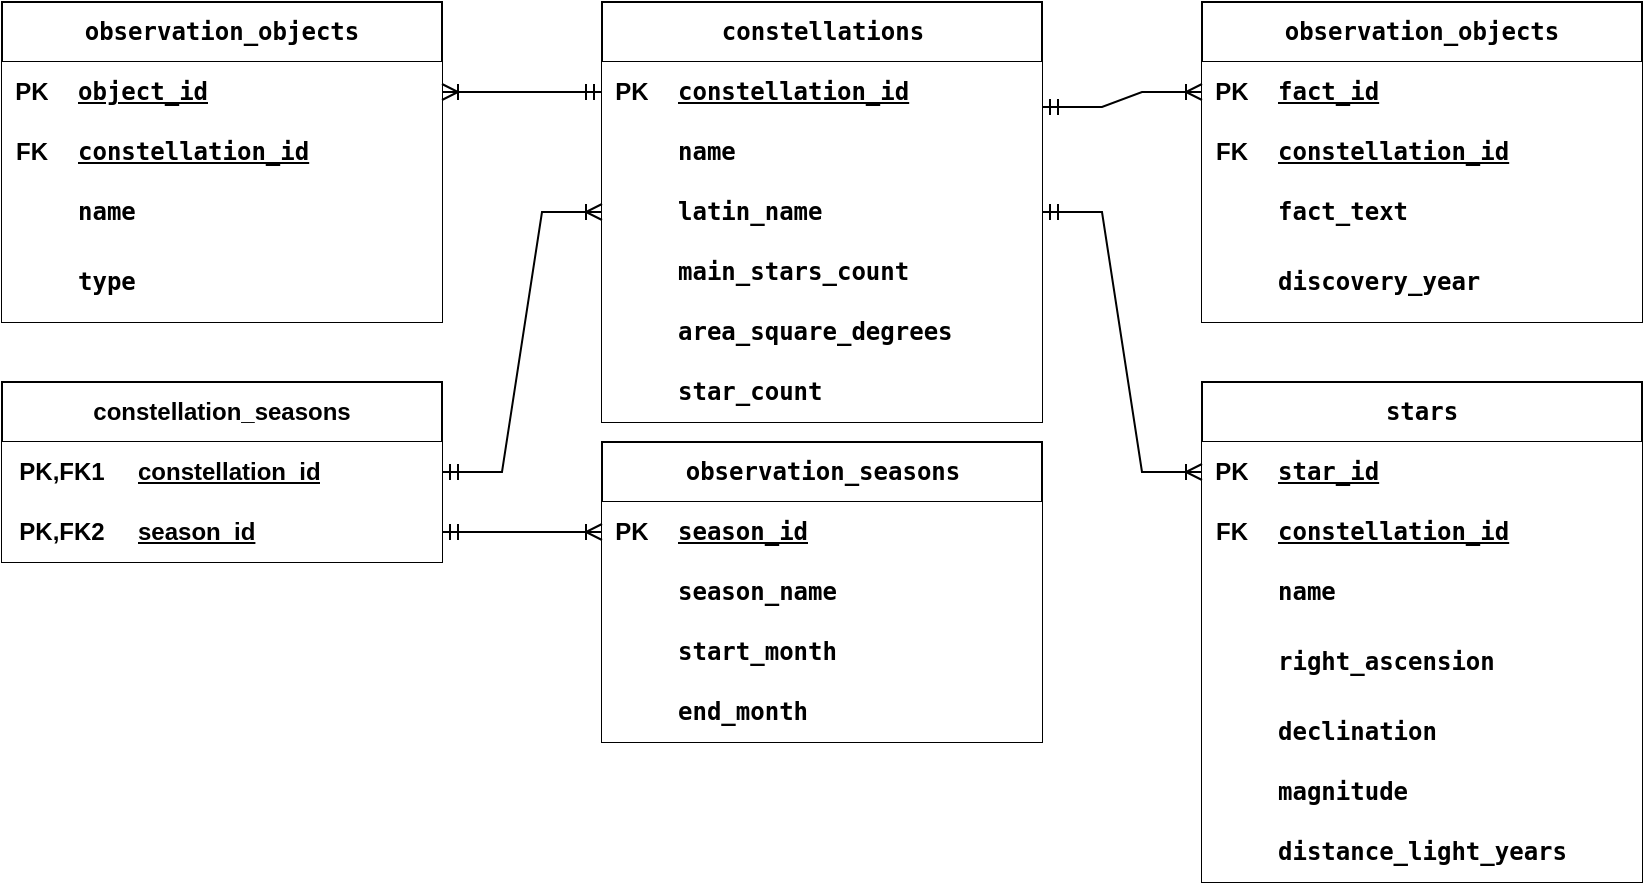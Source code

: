 <mxfile version="25.0.2">
  <diagram name="Page-1" id="e56a1550-8fbb-45ad-956c-1786394a9013">
    <mxGraphModel dx="1434" dy="838" grid="1" gridSize="10" guides="1" tooltips="1" connect="1" arrows="1" fold="1" page="1" pageScale="1" pageWidth="1100" pageHeight="850" background="none" math="0" shadow="0">
      <root>
        <mxCell id="0" />
        <mxCell id="1" parent="0" />
        <mxCell id="c5wTRQP2mwHJQOlE9AB8-1" value="&lt;code&gt;constellations&lt;/code&gt;" style="shape=table;startSize=30;container=1;collapsible=1;childLayout=tableLayout;fixedRows=1;rowLines=0;fontStyle=1;align=center;resizeLast=1;html=1;strokeWidth=1;" parent="1" vertex="1">
          <mxGeometry x="520" y="30" width="220" height="210" as="geometry">
            <mxRectangle x="460" y="390" width="70" height="30" as="alternateBounds" />
          </mxGeometry>
        </mxCell>
        <mxCell id="c5wTRQP2mwHJQOlE9AB8-2" value="" style="shape=tableRow;horizontal=0;startSize=0;swimlaneHead=0;swimlaneBody=0;fillColor=none;collapsible=0;dropTarget=0;points=[[0,0.5],[1,0.5]];portConstraint=eastwest;top=0;left=0;right=0;bottom=1;" parent="c5wTRQP2mwHJQOlE9AB8-1" vertex="1">
          <mxGeometry y="30" width="220" height="30" as="geometry" />
        </mxCell>
        <mxCell id="c5wTRQP2mwHJQOlE9AB8-3" value="PK" style="shape=partialRectangle;connectable=0;fillColor=default;top=0;left=0;bottom=0;right=0;fontStyle=1;overflow=hidden;whiteSpace=wrap;html=1;" parent="c5wTRQP2mwHJQOlE9AB8-2" vertex="1">
          <mxGeometry width="30" height="30" as="geometry">
            <mxRectangle width="30" height="30" as="alternateBounds" />
          </mxGeometry>
        </mxCell>
        <mxCell id="c5wTRQP2mwHJQOlE9AB8-4" value="&lt;strong&gt;&lt;code&gt;constellation_id&lt;/code&gt;&lt;/strong&gt;" style="shape=partialRectangle;connectable=0;fillColor=default;top=0;left=0;bottom=0;right=0;align=left;spacingLeft=6;fontStyle=5;overflow=hidden;whiteSpace=wrap;html=1;" parent="c5wTRQP2mwHJQOlE9AB8-2" vertex="1">
          <mxGeometry x="30" width="190" height="30" as="geometry">
            <mxRectangle width="190" height="30" as="alternateBounds" />
          </mxGeometry>
        </mxCell>
        <mxCell id="c5wTRQP2mwHJQOlE9AB8-5" value="" style="shape=tableRow;horizontal=0;startSize=0;swimlaneHead=0;swimlaneBody=0;fillColor=none;collapsible=0;dropTarget=0;points=[[0,0.5],[1,0.5]];portConstraint=eastwest;top=0;left=0;right=0;bottom=0;" parent="c5wTRQP2mwHJQOlE9AB8-1" vertex="1">
          <mxGeometry y="60" width="220" height="30" as="geometry" />
        </mxCell>
        <mxCell id="c5wTRQP2mwHJQOlE9AB8-6" value="" style="shape=partialRectangle;connectable=0;fillColor=default;top=0;left=0;bottom=0;right=0;editable=1;overflow=hidden;whiteSpace=wrap;html=1;" parent="c5wTRQP2mwHJQOlE9AB8-5" vertex="1">
          <mxGeometry width="30" height="30" as="geometry">
            <mxRectangle width="30" height="30" as="alternateBounds" />
          </mxGeometry>
        </mxCell>
        <mxCell id="c5wTRQP2mwHJQOlE9AB8-7" value="&lt;strong&gt;&lt;code&gt;name&lt;/code&gt;&lt;/strong&gt;" style="shape=partialRectangle;connectable=0;fillColor=default;top=0;left=0;bottom=0;right=0;align=left;spacingLeft=6;overflow=hidden;whiteSpace=wrap;html=1;" parent="c5wTRQP2mwHJQOlE9AB8-5" vertex="1">
          <mxGeometry x="30" width="190" height="30" as="geometry">
            <mxRectangle width="190" height="30" as="alternateBounds" />
          </mxGeometry>
        </mxCell>
        <mxCell id="c5wTRQP2mwHJQOlE9AB8-8" value="" style="shape=tableRow;horizontal=0;startSize=0;swimlaneHead=0;swimlaneBody=0;fillColor=none;collapsible=0;dropTarget=0;points=[[0,0.5],[1,0.5]];portConstraint=eastwest;top=0;left=0;right=0;bottom=0;" parent="c5wTRQP2mwHJQOlE9AB8-1" vertex="1">
          <mxGeometry y="90" width="220" height="30" as="geometry" />
        </mxCell>
        <mxCell id="c5wTRQP2mwHJQOlE9AB8-9" value="" style="shape=partialRectangle;connectable=0;fillColor=default;top=0;left=0;bottom=0;right=0;editable=1;overflow=hidden;whiteSpace=wrap;html=1;" parent="c5wTRQP2mwHJQOlE9AB8-8" vertex="1">
          <mxGeometry width="30" height="30" as="geometry">
            <mxRectangle width="30" height="30" as="alternateBounds" />
          </mxGeometry>
        </mxCell>
        <mxCell id="c5wTRQP2mwHJQOlE9AB8-10" value="&lt;strong&gt;&lt;code&gt;latin_name&lt;/code&gt;&lt;/strong&gt;" style="shape=partialRectangle;connectable=0;fillColor=default;top=0;left=0;bottom=0;right=0;align=left;spacingLeft=6;overflow=hidden;whiteSpace=wrap;html=1;" parent="c5wTRQP2mwHJQOlE9AB8-8" vertex="1">
          <mxGeometry x="30" width="190" height="30" as="geometry">
            <mxRectangle width="190" height="30" as="alternateBounds" />
          </mxGeometry>
        </mxCell>
        <mxCell id="c5wTRQP2mwHJQOlE9AB8-30" style="shape=tableRow;horizontal=0;startSize=0;swimlaneHead=0;swimlaneBody=0;fillColor=none;collapsible=0;dropTarget=0;points=[[0,0.5],[1,0.5]];portConstraint=eastwest;top=0;left=0;right=0;bottom=0;" parent="c5wTRQP2mwHJQOlE9AB8-1" vertex="1">
          <mxGeometry y="120" width="220" height="30" as="geometry" />
        </mxCell>
        <mxCell id="c5wTRQP2mwHJQOlE9AB8-31" style="shape=partialRectangle;connectable=0;fillColor=default;top=0;left=0;bottom=0;right=0;editable=1;overflow=hidden;whiteSpace=wrap;html=1;" parent="c5wTRQP2mwHJQOlE9AB8-30" vertex="1">
          <mxGeometry width="30" height="30" as="geometry">
            <mxRectangle width="30" height="30" as="alternateBounds" />
          </mxGeometry>
        </mxCell>
        <mxCell id="c5wTRQP2mwHJQOlE9AB8-32" value="&lt;strong&gt;&lt;code&gt;main_stars_count&lt;/code&gt;&lt;/strong&gt;" style="shape=partialRectangle;connectable=0;fillColor=default;top=0;left=0;bottom=0;right=0;align=left;spacingLeft=6;overflow=hidden;whiteSpace=wrap;html=1;" parent="c5wTRQP2mwHJQOlE9AB8-30" vertex="1">
          <mxGeometry x="30" width="190" height="30" as="geometry">
            <mxRectangle width="190" height="30" as="alternateBounds" />
          </mxGeometry>
        </mxCell>
        <mxCell id="c5wTRQP2mwHJQOlE9AB8-27" style="shape=tableRow;horizontal=0;startSize=0;swimlaneHead=0;swimlaneBody=0;fillColor=none;collapsible=0;dropTarget=0;points=[[0,0.5],[1,0.5]];portConstraint=eastwest;top=0;left=0;right=0;bottom=0;" parent="c5wTRQP2mwHJQOlE9AB8-1" vertex="1">
          <mxGeometry y="150" width="220" height="30" as="geometry" />
        </mxCell>
        <mxCell id="c5wTRQP2mwHJQOlE9AB8-28" style="shape=partialRectangle;connectable=0;fillColor=default;top=0;left=0;bottom=0;right=0;editable=1;overflow=hidden;whiteSpace=wrap;html=1;" parent="c5wTRQP2mwHJQOlE9AB8-27" vertex="1">
          <mxGeometry width="30" height="30" as="geometry">
            <mxRectangle width="30" height="30" as="alternateBounds" />
          </mxGeometry>
        </mxCell>
        <mxCell id="c5wTRQP2mwHJQOlE9AB8-29" value="&lt;strong&gt;&lt;code&gt;area_square_degrees&lt;/code&gt;&lt;/strong&gt;" style="shape=partialRectangle;connectable=0;fillColor=default;top=0;left=0;bottom=0;right=0;align=left;spacingLeft=6;overflow=hidden;whiteSpace=wrap;html=1;" parent="c5wTRQP2mwHJQOlE9AB8-27" vertex="1">
          <mxGeometry x="30" width="190" height="30" as="geometry">
            <mxRectangle width="190" height="30" as="alternateBounds" />
          </mxGeometry>
        </mxCell>
        <mxCell id="EW1DcuoTqiV_QjWcGpY_-1" style="shape=tableRow;horizontal=0;startSize=0;swimlaneHead=0;swimlaneBody=0;fillColor=none;collapsible=0;dropTarget=0;points=[[0,0.5],[1,0.5]];portConstraint=eastwest;top=0;left=0;right=0;bottom=0;" vertex="1" parent="c5wTRQP2mwHJQOlE9AB8-1">
          <mxGeometry y="180" width="220" height="30" as="geometry" />
        </mxCell>
        <mxCell id="EW1DcuoTqiV_QjWcGpY_-2" style="shape=partialRectangle;connectable=0;fillColor=default;top=0;left=0;bottom=0;right=0;editable=1;overflow=hidden;whiteSpace=wrap;html=1;" vertex="1" parent="EW1DcuoTqiV_QjWcGpY_-1">
          <mxGeometry width="30" height="30" as="geometry">
            <mxRectangle width="30" height="30" as="alternateBounds" />
          </mxGeometry>
        </mxCell>
        <mxCell id="EW1DcuoTqiV_QjWcGpY_-3" value="&lt;strong&gt;&lt;code&gt;star_count&lt;/code&gt;&lt;/strong&gt;" style="shape=partialRectangle;connectable=0;fillColor=default;top=0;left=0;bottom=0;right=0;align=left;spacingLeft=6;overflow=hidden;whiteSpace=wrap;html=1;strokeColor=default;verticalAlign=middle;fontFamily=Helvetica;fontSize=12;fontColor=default;" vertex="1" parent="EW1DcuoTqiV_QjWcGpY_-1">
          <mxGeometry x="30" width="190" height="30" as="geometry">
            <mxRectangle width="190" height="30" as="alternateBounds" />
          </mxGeometry>
        </mxCell>
        <mxCell id="c5wTRQP2mwHJQOlE9AB8-14" value="&lt;code&gt;stars&lt;/code&gt;" style="shape=table;startSize=30;container=1;collapsible=1;childLayout=tableLayout;fixedRows=1;rowLines=0;fontStyle=1;align=center;resizeLast=1;html=1;whiteSpace=wrap;" parent="1" vertex="1">
          <mxGeometry x="820" y="220" width="220" height="250" as="geometry" />
        </mxCell>
        <mxCell id="c5wTRQP2mwHJQOlE9AB8-15" value="" style="shape=tableRow;horizontal=0;startSize=0;swimlaneHead=0;swimlaneBody=0;fillColor=none;collapsible=0;dropTarget=0;points=[[0,0.5],[1,0.5]];portConstraint=eastwest;top=0;left=0;right=0;bottom=0;html=1;" parent="c5wTRQP2mwHJQOlE9AB8-14" vertex="1">
          <mxGeometry y="30" width="220" height="30" as="geometry" />
        </mxCell>
        <mxCell id="c5wTRQP2mwHJQOlE9AB8-16" value="PK" style="shape=partialRectangle;connectable=0;fillColor=default;top=0;left=0;bottom=0;right=0;fontStyle=1;overflow=hidden;html=1;whiteSpace=wrap;" parent="c5wTRQP2mwHJQOlE9AB8-15" vertex="1">
          <mxGeometry width="30" height="30" as="geometry">
            <mxRectangle width="30" height="30" as="alternateBounds" />
          </mxGeometry>
        </mxCell>
        <mxCell id="c5wTRQP2mwHJQOlE9AB8-17" value="&lt;strong&gt;&lt;code&gt;star_id&lt;/code&gt;&lt;/strong&gt;" style="shape=partialRectangle;connectable=0;fillColor=default;top=0;left=0;bottom=0;right=0;align=left;spacingLeft=6;fontStyle=5;overflow=hidden;html=1;whiteSpace=wrap;" parent="c5wTRQP2mwHJQOlE9AB8-15" vertex="1">
          <mxGeometry x="30" width="190" height="30" as="geometry">
            <mxRectangle width="190" height="30" as="alternateBounds" />
          </mxGeometry>
        </mxCell>
        <mxCell id="c5wTRQP2mwHJQOlE9AB8-18" value="" style="shape=tableRow;horizontal=0;startSize=0;swimlaneHead=0;swimlaneBody=0;fillColor=none;collapsible=0;dropTarget=0;points=[[0,0.5],[1,0.5]];portConstraint=eastwest;top=0;left=0;right=0;bottom=1;html=1;" parent="c5wTRQP2mwHJQOlE9AB8-14" vertex="1">
          <mxGeometry y="60" width="220" height="30" as="geometry" />
        </mxCell>
        <mxCell id="c5wTRQP2mwHJQOlE9AB8-19" value="FK" style="shape=partialRectangle;connectable=0;fillColor=default;top=0;left=0;bottom=0;right=0;fontStyle=1;overflow=hidden;html=1;whiteSpace=wrap;" parent="c5wTRQP2mwHJQOlE9AB8-18" vertex="1">
          <mxGeometry width="30" height="30" as="geometry">
            <mxRectangle width="30" height="30" as="alternateBounds" />
          </mxGeometry>
        </mxCell>
        <mxCell id="c5wTRQP2mwHJQOlE9AB8-20" value="&lt;strong&gt;&lt;code&gt;constellation_id&lt;/code&gt;&lt;/strong&gt;" style="shape=partialRectangle;connectable=0;fillColor=default;top=0;left=0;bottom=0;right=0;align=left;spacingLeft=6;fontStyle=5;overflow=hidden;html=1;whiteSpace=wrap;" parent="c5wTRQP2mwHJQOlE9AB8-18" vertex="1">
          <mxGeometry x="30" width="190" height="30" as="geometry">
            <mxRectangle width="190" height="30" as="alternateBounds" />
          </mxGeometry>
        </mxCell>
        <mxCell id="c5wTRQP2mwHJQOlE9AB8-21" value="" style="shape=tableRow;horizontal=0;startSize=0;swimlaneHead=0;swimlaneBody=0;fillColor=none;collapsible=0;dropTarget=0;points=[[0,0.5],[1,0.5]];portConstraint=eastwest;top=0;left=0;right=0;bottom=0;html=1;" parent="c5wTRQP2mwHJQOlE9AB8-14" vertex="1">
          <mxGeometry y="90" width="220" height="30" as="geometry" />
        </mxCell>
        <mxCell id="c5wTRQP2mwHJQOlE9AB8-22" value="" style="shape=partialRectangle;connectable=0;fillColor=default;top=0;left=0;bottom=0;right=0;editable=1;overflow=hidden;html=1;whiteSpace=wrap;" parent="c5wTRQP2mwHJQOlE9AB8-21" vertex="1">
          <mxGeometry width="30" height="30" as="geometry">
            <mxRectangle width="30" height="30" as="alternateBounds" />
          </mxGeometry>
        </mxCell>
        <mxCell id="c5wTRQP2mwHJQOlE9AB8-23" value="&lt;strong&gt;&lt;code&gt;name&lt;/code&gt;&lt;/strong&gt;" style="shape=partialRectangle;connectable=0;fillColor=default;top=0;left=0;bottom=0;right=0;align=left;spacingLeft=6;overflow=hidden;html=1;whiteSpace=wrap;" parent="c5wTRQP2mwHJQOlE9AB8-21" vertex="1">
          <mxGeometry x="30" width="190" height="30" as="geometry">
            <mxRectangle width="190" height="30" as="alternateBounds" />
          </mxGeometry>
        </mxCell>
        <mxCell id="c5wTRQP2mwHJQOlE9AB8-24" value="" style="shape=tableRow;horizontal=0;startSize=0;swimlaneHead=0;swimlaneBody=0;fillColor=none;collapsible=0;dropTarget=0;points=[[0,0.5],[1,0.5]];portConstraint=eastwest;top=0;left=0;right=0;bottom=0;html=1;" parent="c5wTRQP2mwHJQOlE9AB8-14" vertex="1">
          <mxGeometry y="120" width="220" height="40" as="geometry" />
        </mxCell>
        <mxCell id="c5wTRQP2mwHJQOlE9AB8-25" value="" style="shape=partialRectangle;connectable=0;fillColor=default;top=0;left=0;bottom=0;right=0;editable=1;overflow=hidden;html=1;whiteSpace=wrap;" parent="c5wTRQP2mwHJQOlE9AB8-24" vertex="1">
          <mxGeometry width="30" height="40" as="geometry">
            <mxRectangle width="30" height="40" as="alternateBounds" />
          </mxGeometry>
        </mxCell>
        <mxCell id="c5wTRQP2mwHJQOlE9AB8-26" value="&lt;strong&gt;&lt;code&gt;right_ascension&lt;/code&gt;&lt;/strong&gt;" style="shape=partialRectangle;connectable=0;fillColor=default;top=0;left=0;bottom=0;right=0;align=left;spacingLeft=6;overflow=hidden;html=1;whiteSpace=wrap;" parent="c5wTRQP2mwHJQOlE9AB8-24" vertex="1">
          <mxGeometry x="30" width="190" height="40" as="geometry">
            <mxRectangle width="190" height="40" as="alternateBounds" />
          </mxGeometry>
        </mxCell>
        <mxCell id="c5wTRQP2mwHJQOlE9AB8-61" style="shape=tableRow;horizontal=0;startSize=0;swimlaneHead=0;swimlaneBody=0;fillColor=none;collapsible=0;dropTarget=0;points=[[0,0.5],[1,0.5]];portConstraint=eastwest;top=0;left=0;right=0;bottom=0;html=1;" parent="c5wTRQP2mwHJQOlE9AB8-14" vertex="1">
          <mxGeometry y="160" width="220" height="30" as="geometry" />
        </mxCell>
        <mxCell id="c5wTRQP2mwHJQOlE9AB8-62" style="shape=partialRectangle;connectable=0;fillColor=default;top=0;left=0;bottom=0;right=0;editable=1;overflow=hidden;html=1;whiteSpace=wrap;" parent="c5wTRQP2mwHJQOlE9AB8-61" vertex="1">
          <mxGeometry width="30" height="30" as="geometry">
            <mxRectangle width="30" height="30" as="alternateBounds" />
          </mxGeometry>
        </mxCell>
        <mxCell id="c5wTRQP2mwHJQOlE9AB8-63" value="&lt;strong&gt;&lt;code&gt;declination&lt;/code&gt;&lt;/strong&gt;" style="shape=partialRectangle;connectable=0;fillColor=default;top=0;left=0;bottom=0;right=0;align=left;spacingLeft=6;overflow=hidden;html=1;whiteSpace=wrap;" parent="c5wTRQP2mwHJQOlE9AB8-61" vertex="1">
          <mxGeometry x="30" width="190" height="30" as="geometry">
            <mxRectangle width="190" height="30" as="alternateBounds" />
          </mxGeometry>
        </mxCell>
        <mxCell id="c5wTRQP2mwHJQOlE9AB8-58" style="shape=tableRow;horizontal=0;startSize=0;swimlaneHead=0;swimlaneBody=0;fillColor=none;collapsible=0;dropTarget=0;points=[[0,0.5],[1,0.5]];portConstraint=eastwest;top=0;left=0;right=0;bottom=0;html=1;" parent="c5wTRQP2mwHJQOlE9AB8-14" vertex="1">
          <mxGeometry y="190" width="220" height="30" as="geometry" />
        </mxCell>
        <mxCell id="c5wTRQP2mwHJQOlE9AB8-59" style="shape=partialRectangle;connectable=0;fillColor=default;top=0;left=0;bottom=0;right=0;editable=1;overflow=hidden;html=1;whiteSpace=wrap;" parent="c5wTRQP2mwHJQOlE9AB8-58" vertex="1">
          <mxGeometry width="30" height="30" as="geometry">
            <mxRectangle width="30" height="30" as="alternateBounds" />
          </mxGeometry>
        </mxCell>
        <mxCell id="c5wTRQP2mwHJQOlE9AB8-60" value="&lt;strong&gt;&lt;code&gt;magnitude&lt;/code&gt;&lt;/strong&gt;" style="shape=partialRectangle;connectable=0;fillColor=default;top=0;left=0;bottom=0;right=0;align=left;spacingLeft=6;overflow=hidden;html=1;whiteSpace=wrap;" parent="c5wTRQP2mwHJQOlE9AB8-58" vertex="1">
          <mxGeometry x="30" width="190" height="30" as="geometry">
            <mxRectangle width="190" height="30" as="alternateBounds" />
          </mxGeometry>
        </mxCell>
        <mxCell id="c5wTRQP2mwHJQOlE9AB8-55" style="shape=tableRow;horizontal=0;startSize=0;swimlaneHead=0;swimlaneBody=0;fillColor=none;collapsible=0;dropTarget=0;points=[[0,0.5],[1,0.5]];portConstraint=eastwest;top=0;left=0;right=0;bottom=0;html=1;" parent="c5wTRQP2mwHJQOlE9AB8-14" vertex="1">
          <mxGeometry y="220" width="220" height="30" as="geometry" />
        </mxCell>
        <mxCell id="c5wTRQP2mwHJQOlE9AB8-56" style="shape=partialRectangle;connectable=0;fillColor=default;top=0;left=0;bottom=0;right=0;editable=1;overflow=hidden;html=1;whiteSpace=wrap;" parent="c5wTRQP2mwHJQOlE9AB8-55" vertex="1">
          <mxGeometry width="30" height="30" as="geometry">
            <mxRectangle width="30" height="30" as="alternateBounds" />
          </mxGeometry>
        </mxCell>
        <mxCell id="c5wTRQP2mwHJQOlE9AB8-57" value="&lt;strong&gt;&lt;code&gt;distance_light_years&lt;/code&gt;&lt;/strong&gt;" style="shape=partialRectangle;connectable=0;fillColor=default;top=0;left=0;bottom=0;right=0;align=left;spacingLeft=6;overflow=hidden;html=1;whiteSpace=wrap;" parent="c5wTRQP2mwHJQOlE9AB8-55" vertex="1">
          <mxGeometry x="30" width="190" height="30" as="geometry">
            <mxRectangle width="190" height="30" as="alternateBounds" />
          </mxGeometry>
        </mxCell>
        <mxCell id="c5wTRQP2mwHJQOlE9AB8-64" value="&lt;code&gt;observation_objects&lt;/code&gt;" style="shape=table;startSize=30;container=1;collapsible=1;childLayout=tableLayout;fixedRows=1;rowLines=0;fontStyle=1;align=center;resizeLast=1;html=1;whiteSpace=wrap;" parent="1" vertex="1">
          <mxGeometry x="220" y="30" width="220" height="160" as="geometry" />
        </mxCell>
        <mxCell id="c5wTRQP2mwHJQOlE9AB8-65" value="" style="shape=tableRow;horizontal=0;startSize=0;swimlaneHead=0;swimlaneBody=0;fillColor=none;collapsible=0;dropTarget=0;points=[[0,0.5],[1,0.5]];portConstraint=eastwest;top=0;left=0;right=0;bottom=0;html=1;" parent="c5wTRQP2mwHJQOlE9AB8-64" vertex="1">
          <mxGeometry y="30" width="220" height="30" as="geometry" />
        </mxCell>
        <mxCell id="c5wTRQP2mwHJQOlE9AB8-66" value="PK" style="shape=partialRectangle;connectable=0;fillColor=default;top=0;left=0;bottom=0;right=0;fontStyle=1;overflow=hidden;html=1;whiteSpace=wrap;" parent="c5wTRQP2mwHJQOlE9AB8-65" vertex="1">
          <mxGeometry width="30" height="30" as="geometry">
            <mxRectangle width="30" height="30" as="alternateBounds" />
          </mxGeometry>
        </mxCell>
        <mxCell id="c5wTRQP2mwHJQOlE9AB8-67" value="&lt;strong&gt;&lt;code&gt;object_id&lt;/code&gt;&lt;/strong&gt;" style="shape=partialRectangle;connectable=0;fillColor=default;top=0;left=0;bottom=0;right=0;align=left;spacingLeft=6;fontStyle=5;overflow=hidden;html=1;whiteSpace=wrap;" parent="c5wTRQP2mwHJQOlE9AB8-65" vertex="1">
          <mxGeometry x="30" width="190" height="30" as="geometry">
            <mxRectangle width="190" height="30" as="alternateBounds" />
          </mxGeometry>
        </mxCell>
        <mxCell id="c5wTRQP2mwHJQOlE9AB8-68" value="" style="shape=tableRow;horizontal=0;startSize=0;swimlaneHead=0;swimlaneBody=0;fillColor=none;collapsible=0;dropTarget=0;points=[[0,0.5],[1,0.5]];portConstraint=eastwest;top=0;left=0;right=0;bottom=1;html=1;" parent="c5wTRQP2mwHJQOlE9AB8-64" vertex="1">
          <mxGeometry y="60" width="220" height="30" as="geometry" />
        </mxCell>
        <mxCell id="c5wTRQP2mwHJQOlE9AB8-69" value="FK" style="shape=partialRectangle;connectable=0;fillColor=default;top=0;left=0;bottom=0;right=0;fontStyle=1;overflow=hidden;html=1;whiteSpace=wrap;" parent="c5wTRQP2mwHJQOlE9AB8-68" vertex="1">
          <mxGeometry width="30" height="30" as="geometry">
            <mxRectangle width="30" height="30" as="alternateBounds" />
          </mxGeometry>
        </mxCell>
        <mxCell id="c5wTRQP2mwHJQOlE9AB8-70" value="&lt;strong&gt;&lt;code&gt;constellation_id&lt;/code&gt;&lt;/strong&gt;" style="shape=partialRectangle;connectable=0;fillColor=default;top=0;left=0;bottom=0;right=0;align=left;spacingLeft=6;fontStyle=5;overflow=hidden;html=1;whiteSpace=wrap;" parent="c5wTRQP2mwHJQOlE9AB8-68" vertex="1">
          <mxGeometry x="30" width="190" height="30" as="geometry">
            <mxRectangle width="190" height="30" as="alternateBounds" />
          </mxGeometry>
        </mxCell>
        <mxCell id="c5wTRQP2mwHJQOlE9AB8-71" value="" style="shape=tableRow;horizontal=0;startSize=0;swimlaneHead=0;swimlaneBody=0;fillColor=none;collapsible=0;dropTarget=0;points=[[0,0.5],[1,0.5]];portConstraint=eastwest;top=0;left=0;right=0;bottom=0;html=1;" parent="c5wTRQP2mwHJQOlE9AB8-64" vertex="1">
          <mxGeometry y="90" width="220" height="30" as="geometry" />
        </mxCell>
        <mxCell id="c5wTRQP2mwHJQOlE9AB8-72" value="" style="shape=partialRectangle;connectable=0;fillColor=default;top=0;left=0;bottom=0;right=0;editable=1;overflow=hidden;html=1;whiteSpace=wrap;" parent="c5wTRQP2mwHJQOlE9AB8-71" vertex="1">
          <mxGeometry width="30" height="30" as="geometry">
            <mxRectangle width="30" height="30" as="alternateBounds" />
          </mxGeometry>
        </mxCell>
        <mxCell id="c5wTRQP2mwHJQOlE9AB8-73" value="&lt;strong&gt;&lt;code&gt;name&lt;/code&gt;&lt;/strong&gt;" style="shape=partialRectangle;connectable=0;fillColor=default;top=0;left=0;bottom=0;right=0;align=left;spacingLeft=6;overflow=hidden;html=1;whiteSpace=wrap;" parent="c5wTRQP2mwHJQOlE9AB8-71" vertex="1">
          <mxGeometry x="30" width="190" height="30" as="geometry">
            <mxRectangle width="190" height="30" as="alternateBounds" />
          </mxGeometry>
        </mxCell>
        <mxCell id="c5wTRQP2mwHJQOlE9AB8-74" value="" style="shape=tableRow;horizontal=0;startSize=0;swimlaneHead=0;swimlaneBody=0;fillColor=none;collapsible=0;dropTarget=0;points=[[0,0.5],[1,0.5]];portConstraint=eastwest;top=0;left=0;right=0;bottom=0;html=1;" parent="c5wTRQP2mwHJQOlE9AB8-64" vertex="1">
          <mxGeometry y="120" width="220" height="40" as="geometry" />
        </mxCell>
        <mxCell id="c5wTRQP2mwHJQOlE9AB8-75" value="" style="shape=partialRectangle;connectable=0;fillColor=default;top=0;left=0;bottom=0;right=0;editable=1;overflow=hidden;html=1;whiteSpace=wrap;" parent="c5wTRQP2mwHJQOlE9AB8-74" vertex="1">
          <mxGeometry width="30" height="40" as="geometry">
            <mxRectangle width="30" height="40" as="alternateBounds" />
          </mxGeometry>
        </mxCell>
        <mxCell id="c5wTRQP2mwHJQOlE9AB8-76" value="&lt;strong&gt;&lt;code&gt;type&lt;/code&gt;&lt;/strong&gt;" style="shape=partialRectangle;connectable=0;fillColor=default;top=0;left=0;bottom=0;right=0;align=left;spacingLeft=6;overflow=hidden;html=1;whiteSpace=wrap;" parent="c5wTRQP2mwHJQOlE9AB8-74" vertex="1">
          <mxGeometry x="30" width="190" height="40" as="geometry">
            <mxRectangle width="190" height="40" as="alternateBounds" />
          </mxGeometry>
        </mxCell>
        <mxCell id="c5wTRQP2mwHJQOlE9AB8-99" value="&lt;code&gt;observation_seasons&lt;/code&gt;" style="shape=table;startSize=30;container=1;collapsible=1;childLayout=tableLayout;fixedRows=1;rowLines=0;fontStyle=1;align=center;resizeLast=1;html=1;fillColor=default;" parent="1" vertex="1">
          <mxGeometry x="520" y="250" width="220" height="150" as="geometry">
            <mxRectangle x="460" y="390" width="70" height="30" as="alternateBounds" />
          </mxGeometry>
        </mxCell>
        <mxCell id="c5wTRQP2mwHJQOlE9AB8-100" value="" style="shape=tableRow;horizontal=0;startSize=0;swimlaneHead=0;swimlaneBody=0;fillColor=none;collapsible=0;dropTarget=0;points=[[0,0.5],[1,0.5]];portConstraint=eastwest;top=0;left=0;right=0;bottom=1;" parent="c5wTRQP2mwHJQOlE9AB8-99" vertex="1">
          <mxGeometry y="30" width="220" height="30" as="geometry" />
        </mxCell>
        <mxCell id="c5wTRQP2mwHJQOlE9AB8-101" value="PK" style="shape=partialRectangle;connectable=0;fillColor=default;top=0;left=0;bottom=0;right=0;fontStyle=1;overflow=hidden;whiteSpace=wrap;html=1;" parent="c5wTRQP2mwHJQOlE9AB8-100" vertex="1">
          <mxGeometry width="30" height="30" as="geometry">
            <mxRectangle width="30" height="30" as="alternateBounds" />
          </mxGeometry>
        </mxCell>
        <mxCell id="c5wTRQP2mwHJQOlE9AB8-102" value="&lt;strong&gt;&lt;code&gt;season_id&lt;/code&gt;&lt;/strong&gt;" style="shape=partialRectangle;connectable=0;fillColor=default;top=0;left=0;bottom=0;right=0;align=left;spacingLeft=6;fontStyle=5;overflow=hidden;whiteSpace=wrap;html=1;" parent="c5wTRQP2mwHJQOlE9AB8-100" vertex="1">
          <mxGeometry x="30" width="190" height="30" as="geometry">
            <mxRectangle width="190" height="30" as="alternateBounds" />
          </mxGeometry>
        </mxCell>
        <mxCell id="c5wTRQP2mwHJQOlE9AB8-103" value="" style="shape=tableRow;horizontal=0;startSize=0;swimlaneHead=0;swimlaneBody=0;fillColor=none;collapsible=0;dropTarget=0;points=[[0,0.5],[1,0.5]];portConstraint=eastwest;top=0;left=0;right=0;bottom=0;" parent="c5wTRQP2mwHJQOlE9AB8-99" vertex="1">
          <mxGeometry y="60" width="220" height="30" as="geometry" />
        </mxCell>
        <mxCell id="c5wTRQP2mwHJQOlE9AB8-104" value="" style="shape=partialRectangle;connectable=0;fillColor=default;top=0;left=0;bottom=0;right=0;editable=1;overflow=hidden;whiteSpace=wrap;html=1;" parent="c5wTRQP2mwHJQOlE9AB8-103" vertex="1">
          <mxGeometry width="30" height="30" as="geometry">
            <mxRectangle width="30" height="30" as="alternateBounds" />
          </mxGeometry>
        </mxCell>
        <mxCell id="c5wTRQP2mwHJQOlE9AB8-105" value="&lt;strong&gt;&lt;code&gt;season_name&lt;/code&gt;&lt;/strong&gt;" style="shape=partialRectangle;connectable=0;fillColor=default;top=0;left=0;bottom=0;right=0;align=left;spacingLeft=6;overflow=hidden;whiteSpace=wrap;html=1;" parent="c5wTRQP2mwHJQOlE9AB8-103" vertex="1">
          <mxGeometry x="30" width="190" height="30" as="geometry">
            <mxRectangle width="190" height="30" as="alternateBounds" />
          </mxGeometry>
        </mxCell>
        <mxCell id="c5wTRQP2mwHJQOlE9AB8-106" value="" style="shape=tableRow;horizontal=0;startSize=0;swimlaneHead=0;swimlaneBody=0;fillColor=none;collapsible=0;dropTarget=0;points=[[0,0.5],[1,0.5]];portConstraint=eastwest;top=0;left=0;right=0;bottom=0;" parent="c5wTRQP2mwHJQOlE9AB8-99" vertex="1">
          <mxGeometry y="90" width="220" height="30" as="geometry" />
        </mxCell>
        <mxCell id="c5wTRQP2mwHJQOlE9AB8-107" value="" style="shape=partialRectangle;connectable=0;fillColor=default;top=0;left=0;bottom=0;right=0;editable=1;overflow=hidden;whiteSpace=wrap;html=1;" parent="c5wTRQP2mwHJQOlE9AB8-106" vertex="1">
          <mxGeometry width="30" height="30" as="geometry">
            <mxRectangle width="30" height="30" as="alternateBounds" />
          </mxGeometry>
        </mxCell>
        <mxCell id="c5wTRQP2mwHJQOlE9AB8-108" value="&lt;strong&gt;&lt;code&gt;start_month&lt;/code&gt;&lt;/strong&gt;" style="shape=partialRectangle;connectable=0;fillColor=default;top=0;left=0;bottom=0;right=0;align=left;spacingLeft=6;overflow=hidden;whiteSpace=wrap;html=1;" parent="c5wTRQP2mwHJQOlE9AB8-106" vertex="1">
          <mxGeometry x="30" width="190" height="30" as="geometry">
            <mxRectangle width="190" height="30" as="alternateBounds" />
          </mxGeometry>
        </mxCell>
        <mxCell id="c5wTRQP2mwHJQOlE9AB8-109" style="shape=tableRow;horizontal=0;startSize=0;swimlaneHead=0;swimlaneBody=0;fillColor=none;collapsible=0;dropTarget=0;points=[[0,0.5],[1,0.5]];portConstraint=eastwest;top=0;left=0;right=0;bottom=0;" parent="c5wTRQP2mwHJQOlE9AB8-99" vertex="1">
          <mxGeometry y="120" width="220" height="30" as="geometry" />
        </mxCell>
        <mxCell id="c5wTRQP2mwHJQOlE9AB8-110" style="shape=partialRectangle;connectable=0;fillColor=default;top=0;left=0;bottom=0;right=0;editable=1;overflow=hidden;whiteSpace=wrap;html=1;" parent="c5wTRQP2mwHJQOlE9AB8-109" vertex="1">
          <mxGeometry width="30" height="30" as="geometry">
            <mxRectangle width="30" height="30" as="alternateBounds" />
          </mxGeometry>
        </mxCell>
        <mxCell id="c5wTRQP2mwHJQOlE9AB8-111" value="&lt;strong&gt;&lt;code&gt;end_month&lt;/code&gt;&lt;/strong&gt;" style="shape=partialRectangle;connectable=0;fillColor=default;top=0;left=0;bottom=0;right=0;align=left;spacingLeft=6;overflow=hidden;whiteSpace=wrap;html=1;" parent="c5wTRQP2mwHJQOlE9AB8-109" vertex="1">
          <mxGeometry x="30" width="190" height="30" as="geometry">
            <mxRectangle width="190" height="30" as="alternateBounds" />
          </mxGeometry>
        </mxCell>
        <mxCell id="c5wTRQP2mwHJQOlE9AB8-115" value="constellation_seasons" style="shape=table;startSize=30;container=1;collapsible=1;childLayout=tableLayout;fixedRows=1;rowLines=0;fontStyle=1;align=center;resizeLast=1;html=1;whiteSpace=wrap;" parent="1" vertex="1">
          <mxGeometry x="220" y="220" width="220" height="90" as="geometry" />
        </mxCell>
        <mxCell id="c5wTRQP2mwHJQOlE9AB8-116" value="" style="shape=tableRow;horizontal=0;startSize=0;swimlaneHead=0;swimlaneBody=0;fillColor=none;collapsible=0;dropTarget=0;points=[[0,0.5],[1,0.5]];portConstraint=eastwest;top=0;left=0;right=0;bottom=0;html=1;" parent="c5wTRQP2mwHJQOlE9AB8-115" vertex="1">
          <mxGeometry y="30" width="220" height="30" as="geometry" />
        </mxCell>
        <mxCell id="c5wTRQP2mwHJQOlE9AB8-117" value="PK,FK1" style="shape=partialRectangle;connectable=0;fillColor=default;top=0;left=0;bottom=0;right=0;fontStyle=1;overflow=hidden;html=1;whiteSpace=wrap;" parent="c5wTRQP2mwHJQOlE9AB8-116" vertex="1">
          <mxGeometry width="60" height="30" as="geometry">
            <mxRectangle width="60" height="30" as="alternateBounds" />
          </mxGeometry>
        </mxCell>
        <mxCell id="c5wTRQP2mwHJQOlE9AB8-118" value="constellation_id" style="shape=partialRectangle;connectable=0;fillColor=default;top=0;left=0;bottom=0;right=0;align=left;spacingLeft=6;fontStyle=5;overflow=hidden;html=1;whiteSpace=wrap;" parent="c5wTRQP2mwHJQOlE9AB8-116" vertex="1">
          <mxGeometry x="60" width="160" height="30" as="geometry">
            <mxRectangle width="160" height="30" as="alternateBounds" />
          </mxGeometry>
        </mxCell>
        <mxCell id="c5wTRQP2mwHJQOlE9AB8-119" value="" style="shape=tableRow;horizontal=0;startSize=0;swimlaneHead=0;swimlaneBody=0;fillColor=none;collapsible=0;dropTarget=0;points=[[0,0.5],[1,0.5]];portConstraint=eastwest;top=0;left=0;right=0;bottom=1;html=1;" parent="c5wTRQP2mwHJQOlE9AB8-115" vertex="1">
          <mxGeometry y="60" width="220" height="30" as="geometry" />
        </mxCell>
        <mxCell id="c5wTRQP2mwHJQOlE9AB8-120" value="PK,FK2" style="shape=partialRectangle;connectable=0;fillColor=default;top=0;left=0;bottom=0;right=0;fontStyle=1;overflow=hidden;html=1;whiteSpace=wrap;" parent="c5wTRQP2mwHJQOlE9AB8-119" vertex="1">
          <mxGeometry width="60" height="30" as="geometry">
            <mxRectangle width="60" height="30" as="alternateBounds" />
          </mxGeometry>
        </mxCell>
        <mxCell id="c5wTRQP2mwHJQOlE9AB8-121" value="season_id" style="shape=partialRectangle;connectable=0;fillColor=default;top=0;left=0;bottom=0;right=0;align=left;spacingLeft=6;fontStyle=5;overflow=hidden;html=1;whiteSpace=wrap;" parent="c5wTRQP2mwHJQOlE9AB8-119" vertex="1">
          <mxGeometry x="60" width="160" height="30" as="geometry">
            <mxRectangle width="160" height="30" as="alternateBounds" />
          </mxGeometry>
        </mxCell>
        <mxCell id="c5wTRQP2mwHJQOlE9AB8-141" value="&lt;code&gt;observation_objects&lt;/code&gt;" style="shape=table;startSize=30;container=1;collapsible=1;childLayout=tableLayout;fixedRows=1;rowLines=0;fontStyle=1;align=center;resizeLast=1;html=1;whiteSpace=wrap;" parent="1" vertex="1">
          <mxGeometry x="820" y="30" width="220" height="160" as="geometry" />
        </mxCell>
        <mxCell id="c5wTRQP2mwHJQOlE9AB8-142" value="" style="shape=tableRow;horizontal=0;startSize=0;swimlaneHead=0;swimlaneBody=0;fillColor=none;collapsible=0;dropTarget=0;points=[[0,0.5],[1,0.5]];portConstraint=eastwest;top=0;left=0;right=0;bottom=0;html=1;" parent="c5wTRQP2mwHJQOlE9AB8-141" vertex="1">
          <mxGeometry y="30" width="220" height="30" as="geometry" />
        </mxCell>
        <mxCell id="c5wTRQP2mwHJQOlE9AB8-143" value="PK" style="shape=partialRectangle;connectable=0;fillColor=default;top=0;left=0;bottom=0;right=0;fontStyle=1;overflow=hidden;html=1;whiteSpace=wrap;" parent="c5wTRQP2mwHJQOlE9AB8-142" vertex="1">
          <mxGeometry width="30" height="30" as="geometry">
            <mxRectangle width="30" height="30" as="alternateBounds" />
          </mxGeometry>
        </mxCell>
        <mxCell id="c5wTRQP2mwHJQOlE9AB8-144" value="&lt;strong&gt;&lt;code&gt;fact_id&lt;/code&gt;&lt;/strong&gt;" style="shape=partialRectangle;connectable=0;fillColor=default;top=0;left=0;bottom=0;right=0;align=left;spacingLeft=6;fontStyle=5;overflow=hidden;html=1;whiteSpace=wrap;" parent="c5wTRQP2mwHJQOlE9AB8-142" vertex="1">
          <mxGeometry x="30" width="190" height="30" as="geometry">
            <mxRectangle width="190" height="30" as="alternateBounds" />
          </mxGeometry>
        </mxCell>
        <mxCell id="c5wTRQP2mwHJQOlE9AB8-145" value="" style="shape=tableRow;horizontal=0;startSize=0;swimlaneHead=0;swimlaneBody=0;fillColor=none;collapsible=0;dropTarget=0;points=[[0,0.5],[1,0.5]];portConstraint=eastwest;top=0;left=0;right=0;bottom=1;html=1;" parent="c5wTRQP2mwHJQOlE9AB8-141" vertex="1">
          <mxGeometry y="60" width="220" height="30" as="geometry" />
        </mxCell>
        <mxCell id="c5wTRQP2mwHJQOlE9AB8-146" value="FK" style="shape=partialRectangle;connectable=0;fillColor=default;top=0;left=0;bottom=0;right=0;fontStyle=1;overflow=hidden;html=1;whiteSpace=wrap;" parent="c5wTRQP2mwHJQOlE9AB8-145" vertex="1">
          <mxGeometry width="30" height="30" as="geometry">
            <mxRectangle width="30" height="30" as="alternateBounds" />
          </mxGeometry>
        </mxCell>
        <mxCell id="c5wTRQP2mwHJQOlE9AB8-147" value="&lt;strong&gt;&lt;code&gt;constellation_id&lt;/code&gt;&lt;/strong&gt;" style="shape=partialRectangle;connectable=0;fillColor=default;top=0;left=0;bottom=0;right=0;align=left;spacingLeft=6;fontStyle=5;overflow=hidden;html=1;whiteSpace=wrap;" parent="c5wTRQP2mwHJQOlE9AB8-145" vertex="1">
          <mxGeometry x="30" width="190" height="30" as="geometry">
            <mxRectangle width="190" height="30" as="alternateBounds" />
          </mxGeometry>
        </mxCell>
        <mxCell id="c5wTRQP2mwHJQOlE9AB8-148" value="" style="shape=tableRow;horizontal=0;startSize=0;swimlaneHead=0;swimlaneBody=0;fillColor=none;collapsible=0;dropTarget=0;points=[[0,0.5],[1,0.5]];portConstraint=eastwest;top=0;left=0;right=0;bottom=0;html=1;" parent="c5wTRQP2mwHJQOlE9AB8-141" vertex="1">
          <mxGeometry y="90" width="220" height="30" as="geometry" />
        </mxCell>
        <mxCell id="c5wTRQP2mwHJQOlE9AB8-149" value="" style="shape=partialRectangle;connectable=0;fillColor=default;top=0;left=0;bottom=0;right=0;editable=1;overflow=hidden;html=1;whiteSpace=wrap;" parent="c5wTRQP2mwHJQOlE9AB8-148" vertex="1">
          <mxGeometry width="30" height="30" as="geometry">
            <mxRectangle width="30" height="30" as="alternateBounds" />
          </mxGeometry>
        </mxCell>
        <mxCell id="c5wTRQP2mwHJQOlE9AB8-150" value="&lt;strong&gt;&lt;code&gt;fact_text&lt;/code&gt;&lt;/strong&gt;" style="shape=partialRectangle;connectable=0;fillColor=default;top=0;left=0;bottom=0;right=0;align=left;spacingLeft=6;overflow=hidden;html=1;whiteSpace=wrap;" parent="c5wTRQP2mwHJQOlE9AB8-148" vertex="1">
          <mxGeometry x="30" width="190" height="30" as="geometry">
            <mxRectangle width="190" height="30" as="alternateBounds" />
          </mxGeometry>
        </mxCell>
        <mxCell id="c5wTRQP2mwHJQOlE9AB8-151" value="" style="shape=tableRow;horizontal=0;startSize=0;swimlaneHead=0;swimlaneBody=0;fillColor=none;collapsible=0;dropTarget=0;points=[[0,0.5],[1,0.5]];portConstraint=eastwest;top=0;left=0;right=0;bottom=0;html=1;" parent="c5wTRQP2mwHJQOlE9AB8-141" vertex="1">
          <mxGeometry y="120" width="220" height="40" as="geometry" />
        </mxCell>
        <mxCell id="c5wTRQP2mwHJQOlE9AB8-152" value="" style="shape=partialRectangle;connectable=0;fillColor=default;top=0;left=0;bottom=0;right=0;editable=1;overflow=hidden;html=1;whiteSpace=wrap;" parent="c5wTRQP2mwHJQOlE9AB8-151" vertex="1">
          <mxGeometry width="30" height="40" as="geometry">
            <mxRectangle width="30" height="40" as="alternateBounds" />
          </mxGeometry>
        </mxCell>
        <mxCell id="c5wTRQP2mwHJQOlE9AB8-153" value="&lt;strong&gt;&lt;code&gt;discovery_year&lt;/code&gt;&lt;/strong&gt;" style="shape=partialRectangle;connectable=0;fillColor=default;top=0;left=0;bottom=0;right=0;align=left;spacingLeft=6;overflow=hidden;html=1;whiteSpace=wrap;" parent="c5wTRQP2mwHJQOlE9AB8-151" vertex="1">
          <mxGeometry x="30" width="190" height="40" as="geometry">
            <mxRectangle width="190" height="40" as="alternateBounds" />
          </mxGeometry>
        </mxCell>
        <mxCell id="c5wTRQP2mwHJQOlE9AB8-154" value="" style="edgeStyle=entityRelationEdgeStyle;fontSize=12;html=1;endArrow=ERoneToMany;startArrow=ERmandOne;rounded=0;exitX=1;exitY=0.5;exitDx=0;exitDy=0;entryX=0;entryY=0.5;entryDx=0;entryDy=0;" parent="1" source="c5wTRQP2mwHJQOlE9AB8-8" target="c5wTRQP2mwHJQOlE9AB8-15" edge="1">
          <mxGeometry width="100" height="100" relative="1" as="geometry">
            <mxPoint x="770.0" y="292" as="sourcePoint" />
            <mxPoint x="840" y="270" as="targetPoint" />
            <Array as="points">
              <mxPoint x="846.92" y="363" />
              <mxPoint x="826.92" y="353" />
            </Array>
          </mxGeometry>
        </mxCell>
        <mxCell id="c5wTRQP2mwHJQOlE9AB8-155" value="" style="edgeStyle=entityRelationEdgeStyle;fontSize=12;html=1;endArrow=ERoneToMany;startArrow=ERmandOne;rounded=0;entryX=0;entryY=0.5;entryDx=0;entryDy=0;exitX=1;exitY=0.25;exitDx=0;exitDy=0;" parent="1" source="c5wTRQP2mwHJQOlE9AB8-1" target="c5wTRQP2mwHJQOlE9AB8-142" edge="1">
          <mxGeometry width="100" height="100" relative="1" as="geometry">
            <mxPoint x="990" y="425" as="sourcePoint" />
            <mxPoint x="860" y="525" as="targetPoint" />
            <Array as="points">
              <mxPoint x="1290" y="550" />
              <mxPoint x="1270" y="540" />
            </Array>
          </mxGeometry>
        </mxCell>
        <mxCell id="c5wTRQP2mwHJQOlE9AB8-156" value="" style="edgeStyle=entityRelationEdgeStyle;fontSize=12;html=1;endArrow=ERoneToMany;startArrow=ERmandOne;rounded=0;entryX=1;entryY=0.5;entryDx=0;entryDy=0;exitX=0;exitY=0.5;exitDx=0;exitDy=0;" parent="1" source="c5wTRQP2mwHJQOlE9AB8-2" target="c5wTRQP2mwHJQOlE9AB8-65" edge="1">
          <mxGeometry width="100" height="100" relative="1" as="geometry">
            <mxPoint x="630" y="60" as="sourcePoint" />
            <mxPoint x="490" y="160" as="targetPoint" />
            <Array as="points">
              <mxPoint x="920" y="185" />
              <mxPoint x="900" y="175" />
            </Array>
          </mxGeometry>
        </mxCell>
        <mxCell id="c5wTRQP2mwHJQOlE9AB8-161" value="" style="edgeStyle=entityRelationEdgeStyle;fontSize=12;html=1;endArrow=ERoneToMany;startArrow=ERmandOne;rounded=0;exitX=1;exitY=0.5;exitDx=0;exitDy=0;entryX=0;entryY=0.5;entryDx=0;entryDy=0;" parent="1" source="c5wTRQP2mwHJQOlE9AB8-119" target="c5wTRQP2mwHJQOlE9AB8-100" edge="1">
          <mxGeometry width="100" height="100" relative="1" as="geometry">
            <mxPoint x="440" y="355" as="sourcePoint" />
            <mxPoint x="540" y="470" as="targetPoint" />
            <Array as="points">
              <mxPoint x="460" y="510" />
              <mxPoint x="500" y="370" />
            </Array>
          </mxGeometry>
        </mxCell>
        <mxCell id="c5wTRQP2mwHJQOlE9AB8-162" value="" style="edgeStyle=entityRelationEdgeStyle;fontSize=12;html=1;endArrow=ERoneToMany;startArrow=ERmandOne;rounded=0;exitX=1;exitY=0.5;exitDx=0;exitDy=0;entryX=0;entryY=0.5;entryDx=0;entryDy=0;" parent="1" source="c5wTRQP2mwHJQOlE9AB8-116" target="c5wTRQP2mwHJQOlE9AB8-8" edge="1">
          <mxGeometry width="100" height="100" relative="1" as="geometry">
            <mxPoint x="450" y="310" as="sourcePoint" />
            <mxPoint x="550" y="425" as="targetPoint" />
            <Array as="points">
              <mxPoint x="470" y="465" />
              <mxPoint x="510" y="325" />
            </Array>
          </mxGeometry>
        </mxCell>
      </root>
    </mxGraphModel>
  </diagram>
</mxfile>
